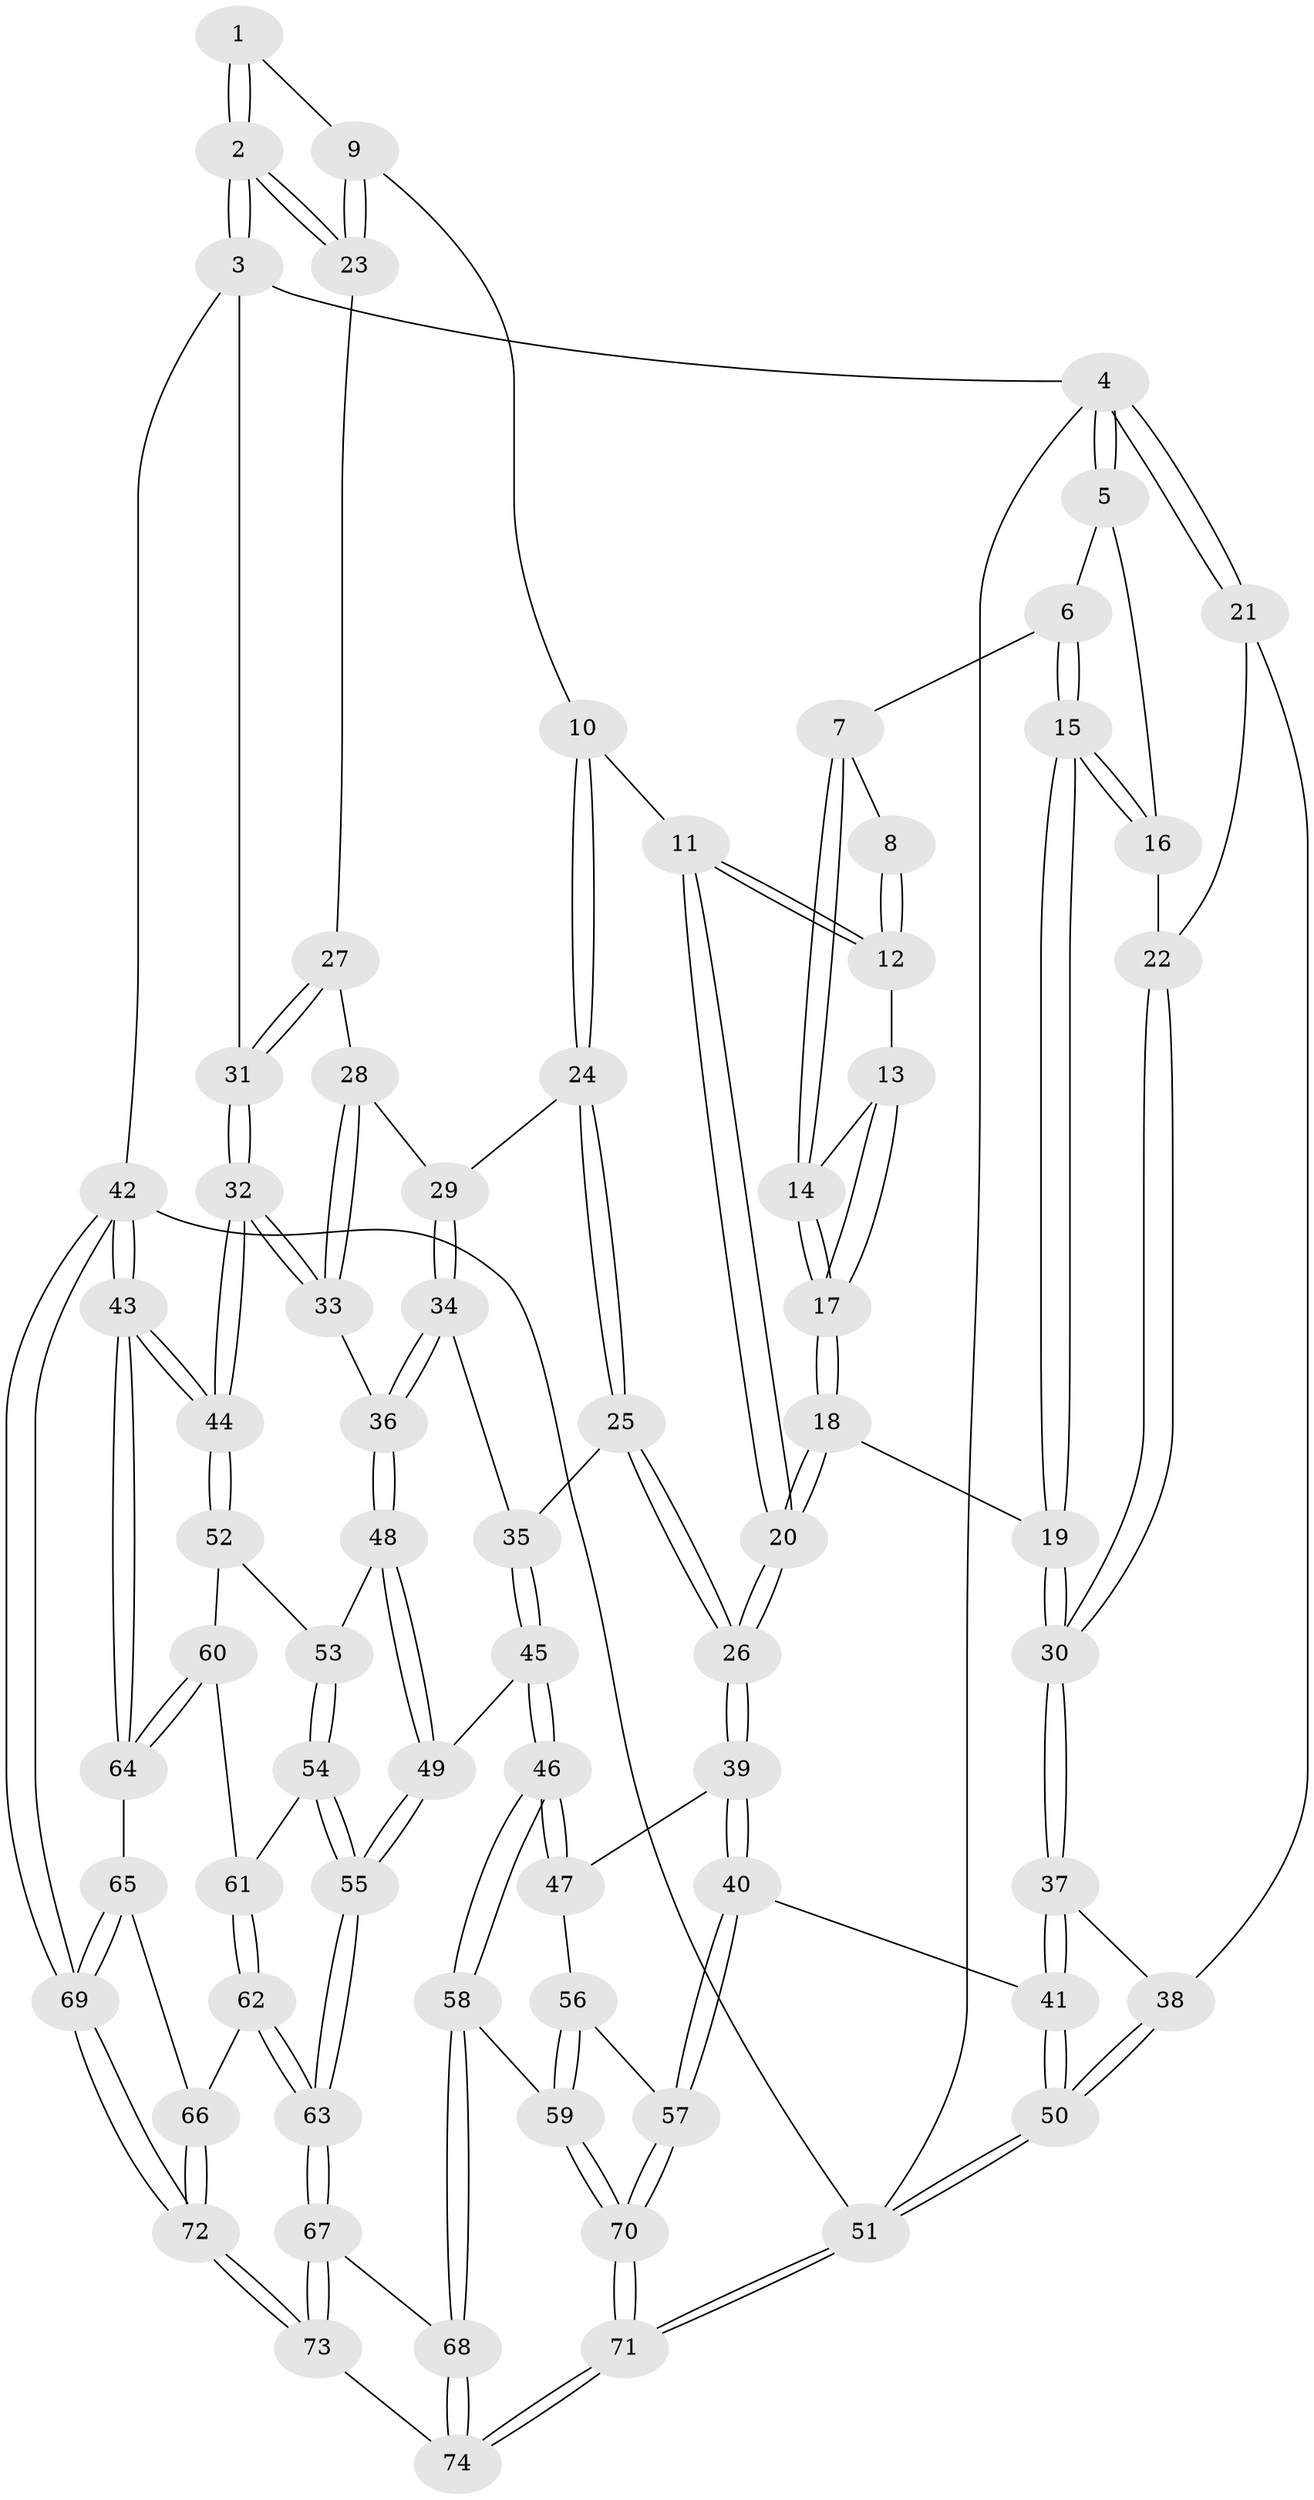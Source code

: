 // Generated by graph-tools (version 1.1) at 2025/03/03/09/25 03:03:16]
// undirected, 74 vertices, 182 edges
graph export_dot {
graph [start="1"]
  node [color=gray90,style=filled];
  1 [pos="+0.6509406775730371+0"];
  2 [pos="+1+0"];
  3 [pos="+1+0"];
  4 [pos="+0+0"];
  5 [pos="+0.2609035579605012+0"];
  6 [pos="+0.266521606658529+0"];
  7 [pos="+0.29113463548235136+0"];
  8 [pos="+0.5637370284746221+0"];
  9 [pos="+0.7272899412299275+0.09302273092751055"];
  10 [pos="+0.5901066093736599+0.11713188914943097"];
  11 [pos="+0.571580519198278+0.10683858194349845"];
  12 [pos="+0.5556087823391517+0.06622726983071944"];
  13 [pos="+0.4527640836181645+0.07822662280467148"];
  14 [pos="+0.36665640541645916+0"];
  15 [pos="+0.23582527512156676+0.19417743040795432"];
  16 [pos="+0.109174755494789+0.10191116964610233"];
  17 [pos="+0.353743579138157+0.24785513891667643"];
  18 [pos="+0.33733427101151914+0.3160402470760416"];
  19 [pos="+0.2884603485533141+0.3138105395492998"];
  20 [pos="+0.35620172351960644+0.3237115192295036"];
  21 [pos="+0+0.022378564684107823"];
  22 [pos="+0+0.12258524612258263"];
  23 [pos="+0.7700130992039121+0.11900922744234348"];
  24 [pos="+0.6521744272734644+0.2678272976006279"];
  25 [pos="+0.4635027740976117+0.39154253714930237"];
  26 [pos="+0.44125970758518834+0.3920634329869492"];
  27 [pos="+0.7911320958725038+0.23865025871757434"];
  28 [pos="+0.7737493172063369+0.2641672049353667"];
  29 [pos="+0.760285350802852+0.27277325027983707"];
  30 [pos="+0.2031472195749385+0.3573660399064989"];
  31 [pos="+1+0.16252992412187295"];
  32 [pos="+1+0.42721659948799834"];
  33 [pos="+0.9060537078693705+0.4003498791776216"];
  34 [pos="+0.732907503401163+0.47783227556142427"];
  35 [pos="+0.6380660987485909+0.47942059365895806"];
  36 [pos="+0.7652192577370639+0.5036640972765978"];
  37 [pos="+0.16909855405353066+0.3939827431785496"];
  38 [pos="+0+0.3847161299084927"];
  39 [pos="+0.42645842476495105+0.6233771320091935"];
  40 [pos="+0.14478277739408035+0.7153140404581204"];
  41 [pos="+0.11528305180705695+0.6941450228926502"];
  42 [pos="+1+1"];
  43 [pos="+1+0.6129226727132241"];
  44 [pos="+1+0.5826188795858176"];
  45 [pos="+0.5909070915586869+0.7379644388471653"];
  46 [pos="+0.5583161480664379+0.7425790658837352"];
  47 [pos="+0.46331298063021986+0.6623719580162253"];
  48 [pos="+0.7993660281946235+0.5748661321536759"];
  49 [pos="+0.639762921965464+0.7458755216961876"];
  50 [pos="+0+0.7198842143717976"];
  51 [pos="+0+1"];
  52 [pos="+1+0.601294682015975"];
  53 [pos="+0.8577378804853341+0.5982347349907374"];
  54 [pos="+0.831393652470084+0.7778002480885629"];
  55 [pos="+0.6851816663131624+0.7857185849131998"];
  56 [pos="+0.3533005146883983+0.7994592445650804"];
  57 [pos="+0.15175801152400992+0.731198519530019"];
  58 [pos="+0.46970708329306216+0.907189884495573"];
  59 [pos="+0.459556833072093+0.9044844868339004"];
  60 [pos="+0.8588360857161205+0.789658155879701"];
  61 [pos="+0.8477150494252848+0.7869516917348712"];
  62 [pos="+0.8179807773967392+0.893825096517775"];
  63 [pos="+0.7091758395197775+0.8700475350774979"];
  64 [pos="+0.9071175587949319+0.8384037641616672"];
  65 [pos="+0.9118386914278103+0.8543208701441981"];
  66 [pos="+0.8279096337726327+0.9035316107214472"];
  67 [pos="+0.7088889762546697+0.8732150093842771"];
  68 [pos="+0.5025640155068084+1"];
  69 [pos="+1+1"];
  70 [pos="+0.19338624146639577+0.901069961509905"];
  71 [pos="+0.09075174727112247+1"];
  72 [pos="+0.9299716528450096+1"];
  73 [pos="+0.8041004027966996+1"];
  74 [pos="+0.5089282589802294+1"];
  1 -- 2;
  1 -- 2;
  1 -- 9;
  2 -- 3;
  2 -- 3;
  2 -- 23;
  2 -- 23;
  3 -- 4;
  3 -- 31;
  3 -- 42;
  4 -- 5;
  4 -- 5;
  4 -- 21;
  4 -- 21;
  4 -- 51;
  5 -- 6;
  5 -- 16;
  6 -- 7;
  6 -- 15;
  6 -- 15;
  7 -- 8;
  7 -- 14;
  7 -- 14;
  8 -- 12;
  8 -- 12;
  9 -- 10;
  9 -- 23;
  9 -- 23;
  10 -- 11;
  10 -- 24;
  10 -- 24;
  11 -- 12;
  11 -- 12;
  11 -- 20;
  11 -- 20;
  12 -- 13;
  13 -- 14;
  13 -- 17;
  13 -- 17;
  14 -- 17;
  14 -- 17;
  15 -- 16;
  15 -- 16;
  15 -- 19;
  15 -- 19;
  16 -- 22;
  17 -- 18;
  17 -- 18;
  18 -- 19;
  18 -- 20;
  18 -- 20;
  19 -- 30;
  19 -- 30;
  20 -- 26;
  20 -- 26;
  21 -- 22;
  21 -- 38;
  22 -- 30;
  22 -- 30;
  23 -- 27;
  24 -- 25;
  24 -- 25;
  24 -- 29;
  25 -- 26;
  25 -- 26;
  25 -- 35;
  26 -- 39;
  26 -- 39;
  27 -- 28;
  27 -- 31;
  27 -- 31;
  28 -- 29;
  28 -- 33;
  28 -- 33;
  29 -- 34;
  29 -- 34;
  30 -- 37;
  30 -- 37;
  31 -- 32;
  31 -- 32;
  32 -- 33;
  32 -- 33;
  32 -- 44;
  32 -- 44;
  33 -- 36;
  34 -- 35;
  34 -- 36;
  34 -- 36;
  35 -- 45;
  35 -- 45;
  36 -- 48;
  36 -- 48;
  37 -- 38;
  37 -- 41;
  37 -- 41;
  38 -- 50;
  38 -- 50;
  39 -- 40;
  39 -- 40;
  39 -- 47;
  40 -- 41;
  40 -- 57;
  40 -- 57;
  41 -- 50;
  41 -- 50;
  42 -- 43;
  42 -- 43;
  42 -- 69;
  42 -- 69;
  42 -- 51;
  43 -- 44;
  43 -- 44;
  43 -- 64;
  43 -- 64;
  44 -- 52;
  44 -- 52;
  45 -- 46;
  45 -- 46;
  45 -- 49;
  46 -- 47;
  46 -- 47;
  46 -- 58;
  46 -- 58;
  47 -- 56;
  48 -- 49;
  48 -- 49;
  48 -- 53;
  49 -- 55;
  49 -- 55;
  50 -- 51;
  50 -- 51;
  51 -- 71;
  51 -- 71;
  52 -- 53;
  52 -- 60;
  53 -- 54;
  53 -- 54;
  54 -- 55;
  54 -- 55;
  54 -- 61;
  55 -- 63;
  55 -- 63;
  56 -- 57;
  56 -- 59;
  56 -- 59;
  57 -- 70;
  57 -- 70;
  58 -- 59;
  58 -- 68;
  58 -- 68;
  59 -- 70;
  59 -- 70;
  60 -- 61;
  60 -- 64;
  60 -- 64;
  61 -- 62;
  61 -- 62;
  62 -- 63;
  62 -- 63;
  62 -- 66;
  63 -- 67;
  63 -- 67;
  64 -- 65;
  65 -- 66;
  65 -- 69;
  65 -- 69;
  66 -- 72;
  66 -- 72;
  67 -- 68;
  67 -- 73;
  67 -- 73;
  68 -- 74;
  68 -- 74;
  69 -- 72;
  69 -- 72;
  70 -- 71;
  70 -- 71;
  71 -- 74;
  71 -- 74;
  72 -- 73;
  72 -- 73;
  73 -- 74;
}

